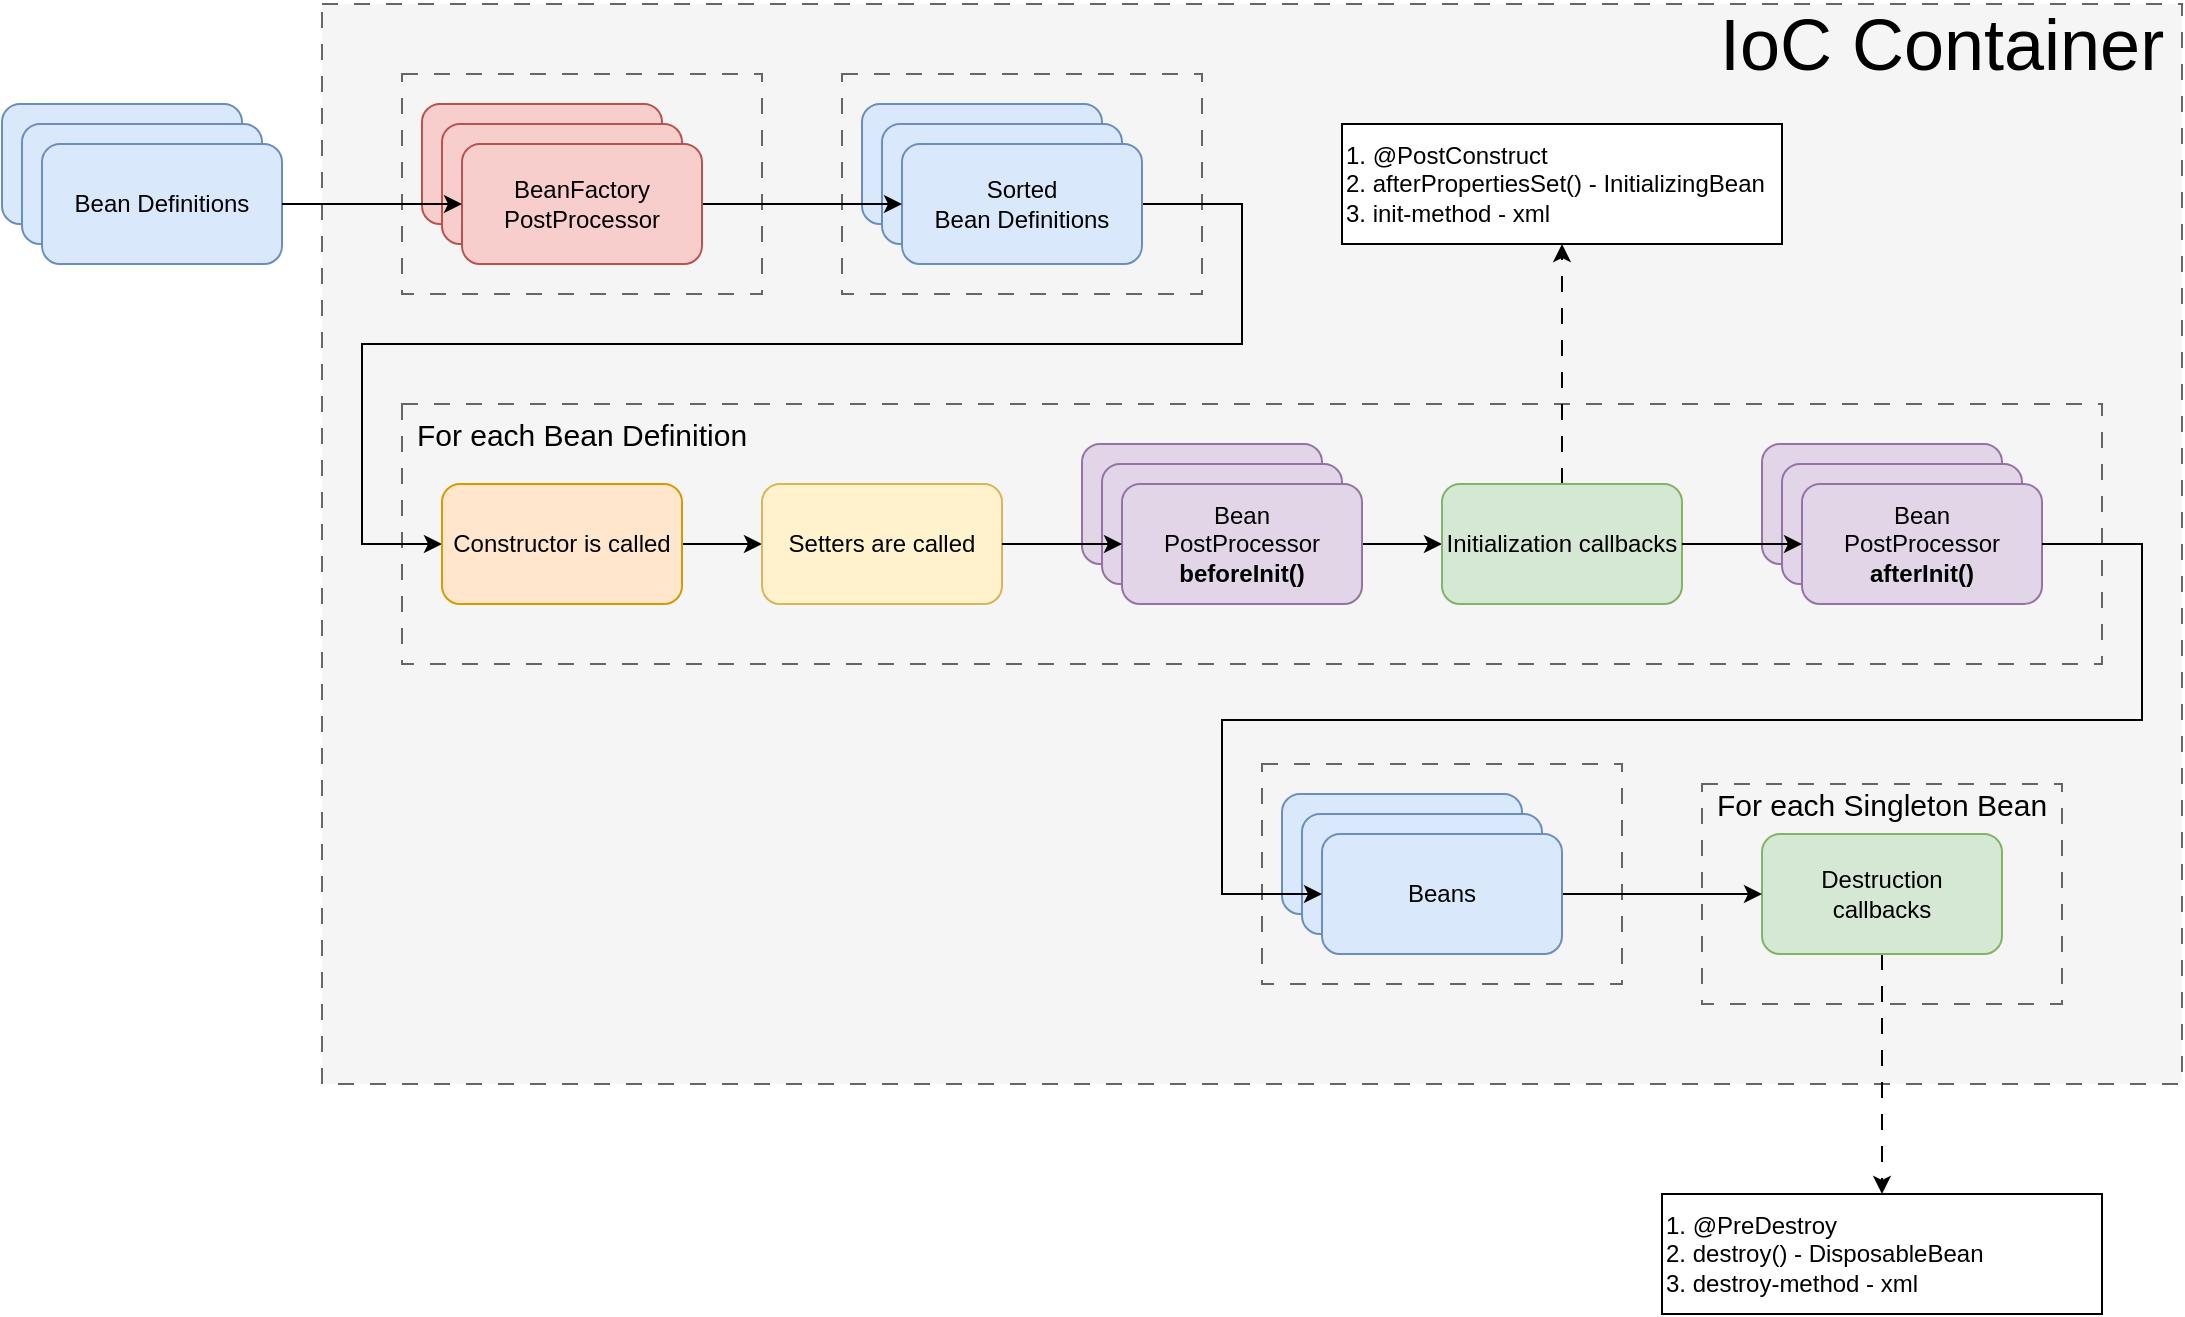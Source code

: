 <mxfile version="24.4.9" type="device">
  <diagram name="Страница — 1" id="0RTBNUHPuLH5qScBJfHA">
    <mxGraphModel dx="1434" dy="794" grid="1" gridSize="10" guides="1" tooltips="1" connect="1" arrows="1" fold="1" page="1" pageScale="1" pageWidth="1169" pageHeight="827" math="0" shadow="0">
      <root>
        <mxCell id="0" />
        <mxCell id="1" parent="0" />
        <mxCell id="R00NgGczH-Musmqq93QH-62" value="" style="rounded=0;whiteSpace=wrap;html=1;dashed=1;dashPattern=8 8;fillColor=#f5f5f5;fontColor=#333333;strokeColor=#666666;" vertex="1" parent="1">
          <mxGeometry x="200" y="50" width="930" height="540" as="geometry" />
        </mxCell>
        <mxCell id="R00NgGczH-Musmqq93QH-42" value="" style="rounded=0;whiteSpace=wrap;html=1;dashed=1;dashPattern=8 8;fillColor=#f5f5f5;fontColor=#333333;strokeColor=#666666;" vertex="1" parent="1">
          <mxGeometry x="240" y="250" width="850" height="130" as="geometry" />
        </mxCell>
        <mxCell id="R00NgGczH-Musmqq93QH-35" value="" style="rounded=0;whiteSpace=wrap;html=1;dashed=1;dashPattern=8 8;fillColor=#f5f5f5;fontColor=#333333;strokeColor=#666666;" vertex="1" parent="1">
          <mxGeometry x="890" y="440" width="180" height="110" as="geometry" />
        </mxCell>
        <mxCell id="R00NgGczH-Musmqq93QH-15" value="" style="rounded=0;whiteSpace=wrap;html=1;dashed=1;dashPattern=8 8;fillColor=#f5f5f5;fontColor=#333333;strokeColor=#666666;" vertex="1" parent="1">
          <mxGeometry x="460" y="85" width="180" height="110" as="geometry" />
        </mxCell>
        <mxCell id="R00NgGczH-Musmqq93QH-14" value="" style="rounded=0;whiteSpace=wrap;html=1;dashed=1;dashPattern=8 8;fillColor=#f5f5f5;fontColor=#333333;strokeColor=#666666;" vertex="1" parent="1">
          <mxGeometry x="240" y="85" width="180" height="110" as="geometry" />
        </mxCell>
        <mxCell id="R00NgGczH-Musmqq93QH-1" value="" style="rounded=1;whiteSpace=wrap;html=1;fillColor=#dae8fc;strokeColor=#6c8ebf;" vertex="1" parent="1">
          <mxGeometry x="40" y="100" width="120" height="60" as="geometry" />
        </mxCell>
        <mxCell id="R00NgGczH-Musmqq93QH-2" value="" style="rounded=1;whiteSpace=wrap;html=1;fillColor=#dae8fc;strokeColor=#6c8ebf;" vertex="1" parent="1">
          <mxGeometry x="50" y="110" width="120" height="60" as="geometry" />
        </mxCell>
        <mxCell id="R00NgGczH-Musmqq93QH-5" value="Bean Definitions" style="rounded=1;whiteSpace=wrap;html=1;fillColor=#dae8fc;strokeColor=#6c8ebf;" vertex="1" parent="1">
          <mxGeometry x="60" y="120" width="120" height="60" as="geometry" />
        </mxCell>
        <mxCell id="R00NgGczH-Musmqq93QH-7" value="" style="rounded=1;whiteSpace=wrap;html=1;fillColor=#dae8fc;strokeColor=#6c8ebf;" vertex="1" parent="1">
          <mxGeometry x="470" y="100" width="120" height="60" as="geometry" />
        </mxCell>
        <mxCell id="R00NgGczH-Musmqq93QH-8" value="" style="rounded=1;whiteSpace=wrap;html=1;fillColor=#dae8fc;strokeColor=#6c8ebf;" vertex="1" parent="1">
          <mxGeometry x="480" y="110" width="120" height="60" as="geometry" />
        </mxCell>
        <mxCell id="R00NgGczH-Musmqq93QH-47" style="edgeStyle=orthogonalEdgeStyle;rounded=0;orthogonalLoop=1;jettySize=auto;html=1;exitX=1;exitY=0.5;exitDx=0;exitDy=0;entryX=0;entryY=0.5;entryDx=0;entryDy=0;" edge="1" parent="1" source="R00NgGczH-Musmqq93QH-9" target="R00NgGczH-Musmqq93QH-20">
          <mxGeometry relative="1" as="geometry">
            <Array as="points">
              <mxPoint x="660" y="150" />
              <mxPoint x="660" y="220" />
              <mxPoint x="220" y="220" />
              <mxPoint x="220" y="320" />
            </Array>
          </mxGeometry>
        </mxCell>
        <mxCell id="R00NgGczH-Musmqq93QH-9" value="Sorted&lt;div&gt;Bean Definitions&lt;/div&gt;" style="rounded=1;whiteSpace=wrap;html=1;fillColor=#dae8fc;strokeColor=#6c8ebf;" vertex="1" parent="1">
          <mxGeometry x="490" y="120" width="120" height="60" as="geometry" />
        </mxCell>
        <mxCell id="R00NgGczH-Musmqq93QH-10" value="" style="rounded=1;whiteSpace=wrap;html=1;fillColor=#f8cecc;strokeColor=#b85450;" vertex="1" parent="1">
          <mxGeometry x="250" y="100" width="120" height="60" as="geometry" />
        </mxCell>
        <mxCell id="R00NgGczH-Musmqq93QH-11" value="" style="rounded=1;whiteSpace=wrap;html=1;fillColor=#f8cecc;strokeColor=#b85450;" vertex="1" parent="1">
          <mxGeometry x="260" y="110" width="120" height="60" as="geometry" />
        </mxCell>
        <mxCell id="R00NgGczH-Musmqq93QH-46" style="edgeStyle=orthogonalEdgeStyle;rounded=0;orthogonalLoop=1;jettySize=auto;html=1;exitX=1;exitY=0.5;exitDx=0;exitDy=0;" edge="1" parent="1" source="R00NgGczH-Musmqq93QH-12" target="R00NgGczH-Musmqq93QH-9">
          <mxGeometry relative="1" as="geometry" />
        </mxCell>
        <mxCell id="R00NgGczH-Musmqq93QH-12" value="BeanFactory&lt;div&gt;PostProcessor&lt;/div&gt;" style="rounded=1;whiteSpace=wrap;html=1;fillColor=#f8cecc;strokeColor=#b85450;" vertex="1" parent="1">
          <mxGeometry x="270" y="120" width="120" height="60" as="geometry" />
        </mxCell>
        <mxCell id="R00NgGczH-Musmqq93QH-48" style="edgeStyle=orthogonalEdgeStyle;rounded=0;orthogonalLoop=1;jettySize=auto;html=1;exitX=1;exitY=0.5;exitDx=0;exitDy=0;entryX=0;entryY=0.5;entryDx=0;entryDy=0;" edge="1" parent="1" source="R00NgGczH-Musmqq93QH-20" target="R00NgGczH-Musmqq93QH-21">
          <mxGeometry relative="1" as="geometry" />
        </mxCell>
        <mxCell id="R00NgGczH-Musmqq93QH-20" value="Constructor is called" style="rounded=1;whiteSpace=wrap;html=1;fillColor=#ffe6cc;strokeColor=#d79b00;" vertex="1" parent="1">
          <mxGeometry x="260" y="290" width="120" height="60" as="geometry" />
        </mxCell>
        <mxCell id="R00NgGczH-Musmqq93QH-21" value="Setters are called" style="rounded=1;whiteSpace=wrap;html=1;fillColor=#fff2cc;strokeColor=#d6b656;" vertex="1" parent="1">
          <mxGeometry x="420" y="290" width="120" height="60" as="geometry" />
        </mxCell>
        <mxCell id="R00NgGczH-Musmqq93QH-22" value="" style="rounded=1;whiteSpace=wrap;html=1;fillColor=#e1d5e7;strokeColor=#9673a6;" vertex="1" parent="1">
          <mxGeometry x="580" y="270" width="120" height="60" as="geometry" />
        </mxCell>
        <mxCell id="R00NgGczH-Musmqq93QH-23" value="" style="rounded=1;whiteSpace=wrap;html=1;fillColor=#e1d5e7;strokeColor=#9673a6;" vertex="1" parent="1">
          <mxGeometry x="590" y="280" width="120" height="60" as="geometry" />
        </mxCell>
        <mxCell id="R00NgGczH-Musmqq93QH-52" style="edgeStyle=orthogonalEdgeStyle;rounded=0;orthogonalLoop=1;jettySize=auto;html=1;exitX=1;exitY=0.5;exitDx=0;exitDy=0;entryX=0;entryY=0.5;entryDx=0;entryDy=0;" edge="1" parent="1" source="R00NgGczH-Musmqq93QH-24" target="R00NgGczH-Musmqq93QH-25">
          <mxGeometry relative="1" as="geometry" />
        </mxCell>
        <mxCell id="R00NgGczH-Musmqq93QH-24" value="Bean&lt;div&gt;PostProcessor&lt;/div&gt;&lt;div&gt;&lt;b&gt;beforeInit()&lt;/b&gt;&lt;/div&gt;" style="rounded=1;whiteSpace=wrap;html=1;fillColor=#e1d5e7;strokeColor=#9673a6;" vertex="1" parent="1">
          <mxGeometry x="600" y="290" width="120" height="60" as="geometry" />
        </mxCell>
        <mxCell id="R00NgGczH-Musmqq93QH-79" style="edgeStyle=orthogonalEdgeStyle;rounded=0;orthogonalLoop=1;jettySize=auto;html=1;exitX=0.5;exitY=0;exitDx=0;exitDy=0;entryX=0.5;entryY=1;entryDx=0;entryDy=0;dashed=1;dashPattern=8 8;" edge="1" parent="1" source="R00NgGczH-Musmqq93QH-25" target="R00NgGczH-Musmqq93QH-72">
          <mxGeometry relative="1" as="geometry" />
        </mxCell>
        <mxCell id="R00NgGczH-Musmqq93QH-25" value="Initialization callbacks" style="rounded=1;whiteSpace=wrap;html=1;fillColor=#d5e8d4;strokeColor=#82b366;" vertex="1" parent="1">
          <mxGeometry x="760" y="290" width="120" height="60" as="geometry" />
        </mxCell>
        <mxCell id="R00NgGczH-Musmqq93QH-26" value="" style="rounded=1;whiteSpace=wrap;html=1;fillColor=#e1d5e7;strokeColor=#9673a6;" vertex="1" parent="1">
          <mxGeometry x="920" y="270" width="120" height="60" as="geometry" />
        </mxCell>
        <mxCell id="R00NgGczH-Musmqq93QH-27" value="" style="rounded=1;whiteSpace=wrap;html=1;fillColor=#e1d5e7;strokeColor=#9673a6;" vertex="1" parent="1">
          <mxGeometry x="930" y="280" width="120" height="60" as="geometry" />
        </mxCell>
        <mxCell id="R00NgGczH-Musmqq93QH-28" value="Bean&lt;div&gt;PostProcessor&lt;/div&gt;&lt;div&gt;&lt;b&gt;afterInit()&lt;/b&gt;&lt;/div&gt;" style="rounded=1;whiteSpace=wrap;html=1;fillColor=#e1d5e7;strokeColor=#9673a6;" vertex="1" parent="1">
          <mxGeometry x="940" y="290" width="120" height="60" as="geometry" />
        </mxCell>
        <mxCell id="R00NgGczH-Musmqq93QH-78" style="edgeStyle=orthogonalEdgeStyle;rounded=0;orthogonalLoop=1;jettySize=auto;html=1;exitX=0.5;exitY=1;exitDx=0;exitDy=0;entryX=0.5;entryY=0;entryDx=0;entryDy=0;dashed=1;dashPattern=8 8;" edge="1" parent="1" source="R00NgGczH-Musmqq93QH-29" target="R00NgGczH-Musmqq93QH-73">
          <mxGeometry relative="1" as="geometry" />
        </mxCell>
        <mxCell id="R00NgGczH-Musmqq93QH-29" value="Destruction&lt;div&gt;callbacks&lt;/div&gt;" style="rounded=1;whiteSpace=wrap;html=1;fillColor=#d5e8d4;strokeColor=#82b366;" vertex="1" parent="1">
          <mxGeometry x="920" y="465" width="120" height="60" as="geometry" />
        </mxCell>
        <mxCell id="R00NgGczH-Musmqq93QH-31" value="" style="rounded=0;whiteSpace=wrap;html=1;dashed=1;dashPattern=8 8;fillColor=#f5f5f5;fontColor=#333333;strokeColor=#666666;" vertex="1" parent="1">
          <mxGeometry x="670" y="430" width="180" height="110" as="geometry" />
        </mxCell>
        <mxCell id="R00NgGczH-Musmqq93QH-32" value="" style="rounded=1;whiteSpace=wrap;html=1;fillColor=#dae8fc;strokeColor=#6c8ebf;" vertex="1" parent="1">
          <mxGeometry x="680" y="445" width="120" height="60" as="geometry" />
        </mxCell>
        <mxCell id="R00NgGczH-Musmqq93QH-33" value="" style="rounded=1;whiteSpace=wrap;html=1;fillColor=#dae8fc;strokeColor=#6c8ebf;" vertex="1" parent="1">
          <mxGeometry x="690" y="455" width="120" height="60" as="geometry" />
        </mxCell>
        <mxCell id="R00NgGczH-Musmqq93QH-57" style="edgeStyle=orthogonalEdgeStyle;rounded=0;orthogonalLoop=1;jettySize=auto;html=1;exitX=1;exitY=0.5;exitDx=0;exitDy=0;" edge="1" parent="1" source="R00NgGczH-Musmqq93QH-34" target="R00NgGczH-Musmqq93QH-29">
          <mxGeometry relative="1" as="geometry" />
        </mxCell>
        <mxCell id="R00NgGczH-Musmqq93QH-34" value="Beans" style="rounded=1;whiteSpace=wrap;html=1;fillColor=#dae8fc;strokeColor=#6c8ebf;" vertex="1" parent="1">
          <mxGeometry x="700" y="465" width="120" height="60" as="geometry" />
        </mxCell>
        <mxCell id="R00NgGczH-Musmqq93QH-45" style="edgeStyle=orthogonalEdgeStyle;rounded=0;orthogonalLoop=1;jettySize=auto;html=1;exitX=1;exitY=0.5;exitDx=0;exitDy=0;entryX=0;entryY=0.5;entryDx=0;entryDy=0;" edge="1" parent="1" source="R00NgGczH-Musmqq93QH-5" target="R00NgGczH-Musmqq93QH-12">
          <mxGeometry relative="1" as="geometry" />
        </mxCell>
        <mxCell id="R00NgGczH-Musmqq93QH-49" style="edgeStyle=orthogonalEdgeStyle;rounded=0;orthogonalLoop=1;jettySize=auto;html=1;exitX=1;exitY=0.5;exitDx=0;exitDy=0;entryX=0;entryY=0.5;entryDx=0;entryDy=0;" edge="1" parent="1" source="R00NgGczH-Musmqq93QH-21" target="R00NgGczH-Musmqq93QH-24">
          <mxGeometry relative="1" as="geometry" />
        </mxCell>
        <mxCell id="R00NgGczH-Musmqq93QH-53" style="edgeStyle=orthogonalEdgeStyle;rounded=0;orthogonalLoop=1;jettySize=auto;html=1;exitX=1;exitY=0.5;exitDx=0;exitDy=0;entryX=0;entryY=0.5;entryDx=0;entryDy=0;" edge="1" parent="1" source="R00NgGczH-Musmqq93QH-25" target="R00NgGczH-Musmqq93QH-28">
          <mxGeometry relative="1" as="geometry" />
        </mxCell>
        <mxCell id="R00NgGczH-Musmqq93QH-56" style="edgeStyle=orthogonalEdgeStyle;rounded=0;orthogonalLoop=1;jettySize=auto;html=1;exitX=1;exitY=0.5;exitDx=0;exitDy=0;entryX=0;entryY=0.5;entryDx=0;entryDy=0;" edge="1" parent="1" source="R00NgGczH-Musmqq93QH-28" target="R00NgGczH-Musmqq93QH-34">
          <mxGeometry relative="1" as="geometry">
            <Array as="points">
              <mxPoint x="1110" y="320" />
              <mxPoint x="1110" y="408" />
              <mxPoint x="650" y="408" />
              <mxPoint x="650" y="495" />
            </Array>
          </mxGeometry>
        </mxCell>
        <mxCell id="R00NgGczH-Musmqq93QH-64" value="IoC Container" style="text;html=1;align=center;verticalAlign=middle;whiteSpace=wrap;rounded=0;fontSize=36;" vertex="1" parent="1">
          <mxGeometry x="890" y="50" width="240" height="40" as="geometry" />
        </mxCell>
        <mxCell id="R00NgGczH-Musmqq93QH-65" value="For each Bean Definition" style="text;html=1;align=center;verticalAlign=middle;whiteSpace=wrap;rounded=0;fontSize=15;" vertex="1" parent="1">
          <mxGeometry x="240" y="250" width="180" height="30" as="geometry" />
        </mxCell>
        <mxCell id="R00NgGczH-Musmqq93QH-66" value="For each Singleton Bean" style="text;html=1;align=center;verticalAlign=middle;whiteSpace=wrap;rounded=0;fontSize=15;" vertex="1" parent="1">
          <mxGeometry x="890" y="435" width="180" height="30" as="geometry" />
        </mxCell>
        <mxCell id="R00NgGczH-Musmqq93QH-72" value="1. @PostConstruct&lt;div&gt;2. afterPropertiesSet() - InitializingBean&lt;/div&gt;&lt;div&gt;3. init-method - xml&lt;/div&gt;" style="rounded=0;whiteSpace=wrap;html=1;align=left;" vertex="1" parent="1">
          <mxGeometry x="710" y="110" width="220" height="60" as="geometry" />
        </mxCell>
        <mxCell id="R00NgGczH-Musmqq93QH-73" value="1. @PreDestroy&lt;div&gt;2. destroy() - DisposableBean&lt;/div&gt;&lt;div&gt;3. destroy-method - xml&lt;/div&gt;" style="rounded=0;whiteSpace=wrap;html=1;align=left;" vertex="1" parent="1">
          <mxGeometry x="870" y="645" width="220" height="60" as="geometry" />
        </mxCell>
      </root>
    </mxGraphModel>
  </diagram>
</mxfile>
